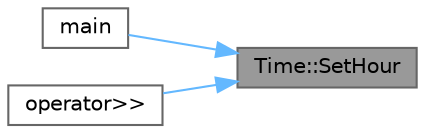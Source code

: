 digraph "Time::SetHour"
{
 // LATEX_PDF_SIZE
  bgcolor="transparent";
  edge [fontname=Helvetica,fontsize=10,labelfontname=Helvetica,labelfontsize=10];
  node [fontname=Helvetica,fontsize=10,shape=box,height=0.2,width=0.4];
  rankdir="RL";
  Node1 [id="Node000001",label="Time::SetHour",height=0.2,width=0.4,color="gray40", fillcolor="grey60", style="filled", fontcolor="black",tooltip="Set the Hour object."];
  Node1 -> Node2 [id="edge1_Node000001_Node000002",dir="back",color="steelblue1",style="solid",tooltip=" "];
  Node2 [id="Node000002",label="main",height=0.2,width=0.4,color="grey40", fillcolor="white", style="filled",URL="$_time_test_8cpp.html#ae66f6b31b5ad750f1fe042a706a4e3d4",tooltip=" "];
  Node1 -> Node3 [id="edge2_Node000001_Node000003",dir="back",color="steelblue1",style="solid",tooltip=" "];
  Node3 [id="Node000003",label="operator\>\>",height=0.2,width=0.4,color="grey40", fillcolor="white", style="filled",URL="$_time_8cpp.html#a57b25f84743fe83ba85ba9ae6a5c2e66",tooltip="Overloaded extraction operator for input."];
}
